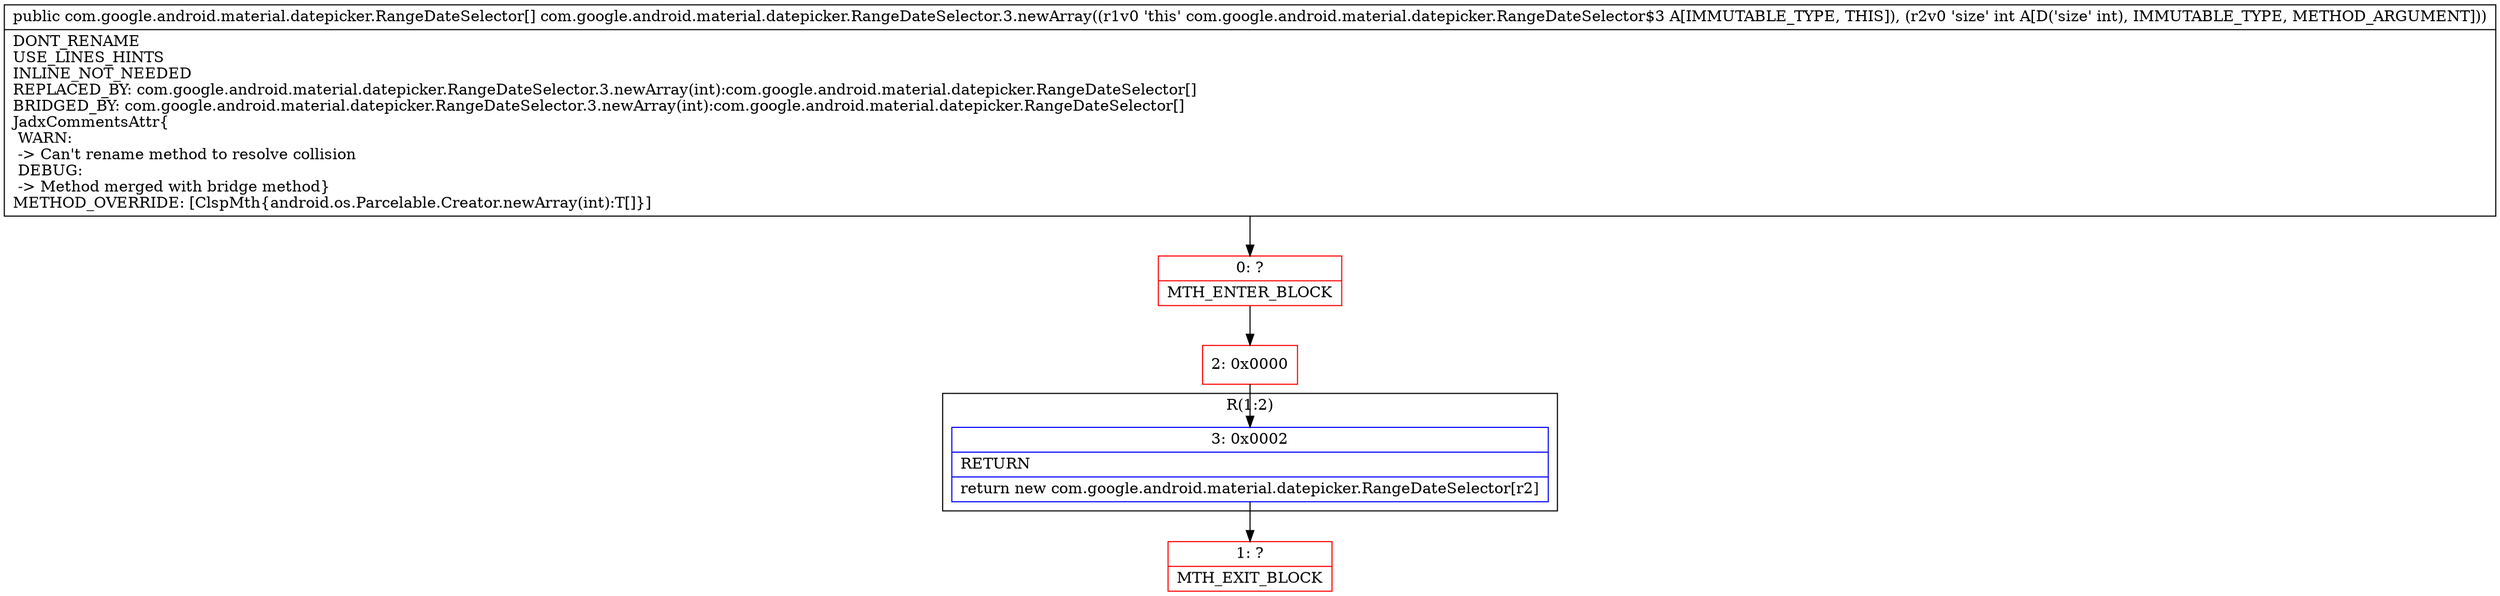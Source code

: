 digraph "CFG forcom.google.android.material.datepicker.RangeDateSelector.3.newArray(I)[Lcom\/google\/android\/material\/datepicker\/RangeDateSelector;" {
subgraph cluster_Region_1802900136 {
label = "R(1:2)";
node [shape=record,color=blue];
Node_3 [shape=record,label="{3\:\ 0x0002|RETURN\l|return new com.google.android.material.datepicker.RangeDateSelector[r2]\l}"];
}
Node_0 [shape=record,color=red,label="{0\:\ ?|MTH_ENTER_BLOCK\l}"];
Node_2 [shape=record,color=red,label="{2\:\ 0x0000}"];
Node_1 [shape=record,color=red,label="{1\:\ ?|MTH_EXIT_BLOCK\l}"];
MethodNode[shape=record,label="{public com.google.android.material.datepicker.RangeDateSelector[] com.google.android.material.datepicker.RangeDateSelector.3.newArray((r1v0 'this' com.google.android.material.datepicker.RangeDateSelector$3 A[IMMUTABLE_TYPE, THIS]), (r2v0 'size' int A[D('size' int), IMMUTABLE_TYPE, METHOD_ARGUMENT]))  | DONT_RENAME\lUSE_LINES_HINTS\lINLINE_NOT_NEEDED\lREPLACED_BY: com.google.android.material.datepicker.RangeDateSelector.3.newArray(int):com.google.android.material.datepicker.RangeDateSelector[]\lBRIDGED_BY: com.google.android.material.datepicker.RangeDateSelector.3.newArray(int):com.google.android.material.datepicker.RangeDateSelector[]\lJadxCommentsAttr\{\l WARN: \l \-\> Can't rename method to resolve collision\l DEBUG: \l \-\> Method merged with bridge method\}\lMETHOD_OVERRIDE: [ClspMth\{android.os.Parcelable.Creator.newArray(int):T[]\}]\l}"];
MethodNode -> Node_0;Node_3 -> Node_1;
Node_0 -> Node_2;
Node_2 -> Node_3;
}

